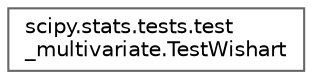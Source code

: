 digraph "Graphical Class Hierarchy"
{
 // LATEX_PDF_SIZE
  bgcolor="transparent";
  edge [fontname=Helvetica,fontsize=10,labelfontname=Helvetica,labelfontsize=10];
  node [fontname=Helvetica,fontsize=10,shape=box,height=0.2,width=0.4];
  rankdir="LR";
  Node0 [id="Node000000",label="scipy.stats.tests.test\l_multivariate.TestWishart",height=0.2,width=0.4,color="grey40", fillcolor="white", style="filled",URL="$d6/d26/classscipy_1_1stats_1_1tests_1_1test__multivariate_1_1TestWishart.html",tooltip=" "];
}
